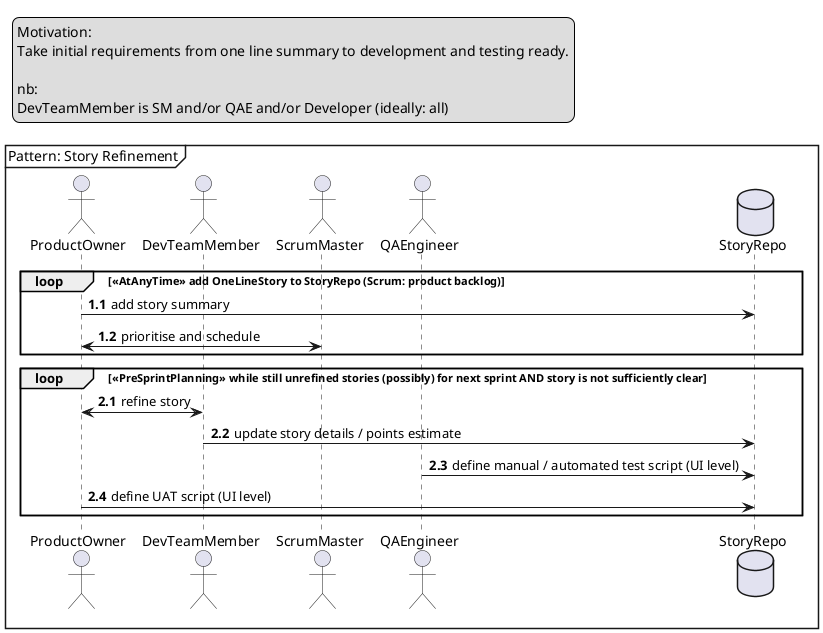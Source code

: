 '------
@startuml seq-sr

skinparam responseMessageBelowArrow true

mainframe Pattern: Story Refinement

legend top left
Motivation:
Take initial requirements from one line summary to development and testing ready.

nb:
DevTeamMember is SM and/or QAE and/or Developer (ideally: all)
end legend

actor ProductOwner as PO
actor DevTeamMember as DTM
actor ScrumMaster as SM
actor QAEngineer as QA
' actor Developer as DEV
database StoryRepo as SR

autonumber 0.0
autonumber inc A

loop <<AtAnyTime>> add OneLineStory to StoryRepo (Scrum: product backlog)
	PO -> SR : add story summary
	PO <-> SM : prioritise and schedule
end

autonumber inc A

loop <<PreSprintPlanning>> while still unrefined stories (possibly) for next sprint AND story is not sufficiently clear
	PO <-> DTM: refine story
	DTM -> SR: update story details / points estimate
	QA -> SR: define manual / automated test script (UI level)
	PO -> SR: define UAT script (UI level)
end loop

@enduml
